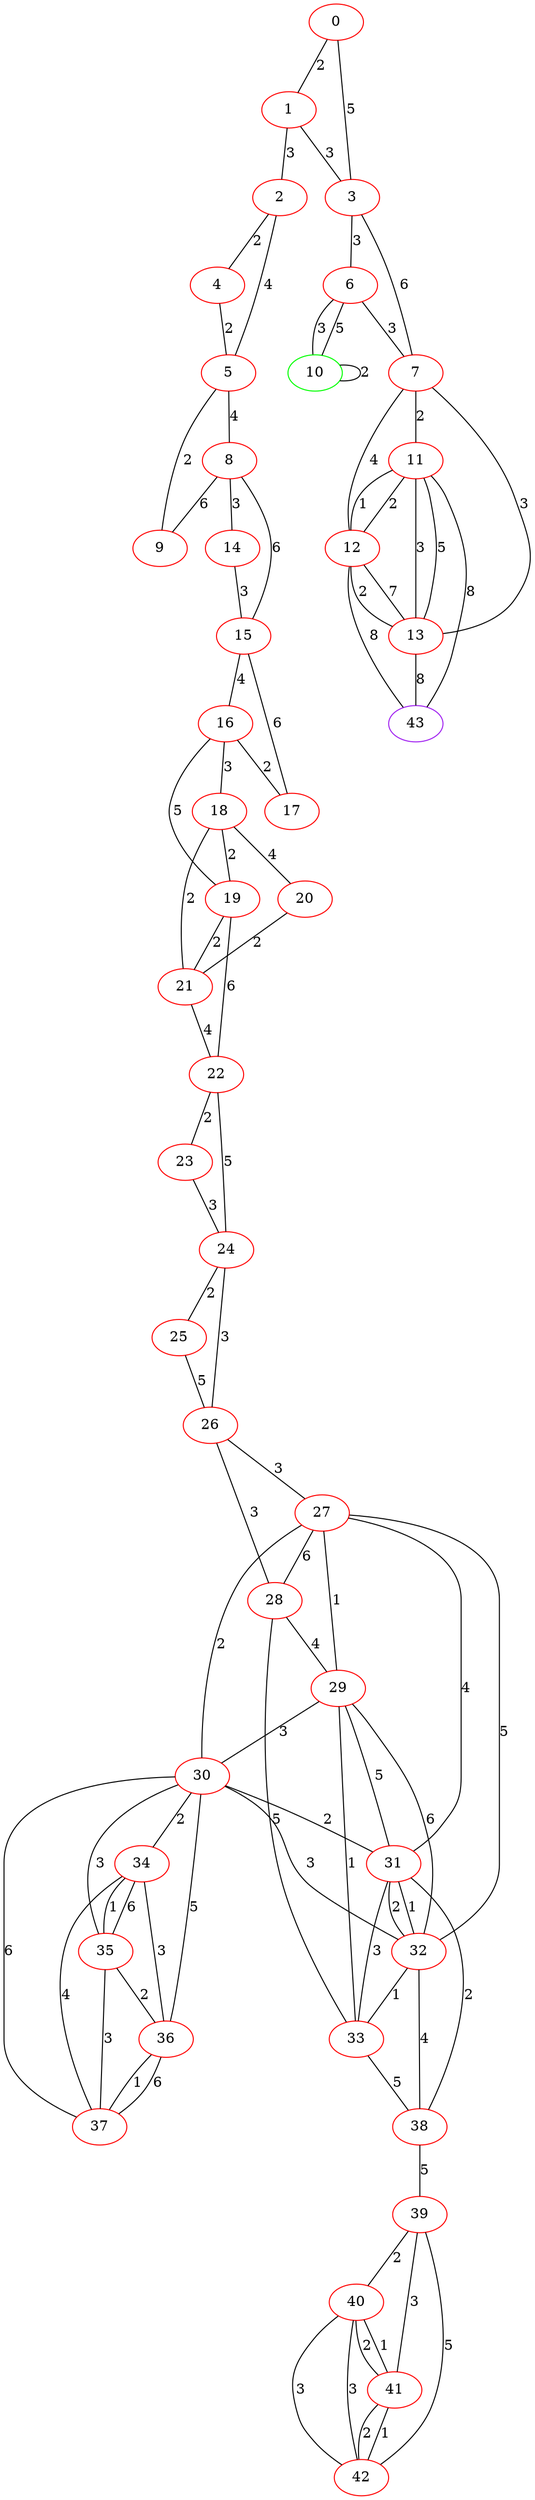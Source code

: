 graph "" {
0 [color=red, weight=1];
1 [color=red, weight=1];
2 [color=red, weight=1];
3 [color=red, weight=1];
4 [color=red, weight=1];
5 [color=red, weight=1];
6 [color=red, weight=1];
7 [color=red, weight=1];
8 [color=red, weight=1];
9 [color=red, weight=1];
10 [color=green, weight=2];
11 [color=red, weight=1];
12 [color=red, weight=1];
13 [color=red, weight=1];
14 [color=red, weight=1];
15 [color=red, weight=1];
16 [color=red, weight=1];
17 [color=red, weight=1];
18 [color=red, weight=1];
19 [color=red, weight=1];
20 [color=red, weight=1];
21 [color=red, weight=1];
22 [color=red, weight=1];
23 [color=red, weight=1];
24 [color=red, weight=1];
25 [color=red, weight=1];
26 [color=red, weight=1];
27 [color=red, weight=1];
28 [color=red, weight=1];
29 [color=red, weight=1];
30 [color=red, weight=1];
31 [color=red, weight=1];
32 [color=red, weight=1];
33 [color=red, weight=1];
34 [color=red, weight=1];
35 [color=red, weight=1];
36 [color=red, weight=1];
37 [color=red, weight=1];
38 [color=red, weight=1];
39 [color=red, weight=1];
40 [color=red, weight=1];
41 [color=red, weight=1];
42 [color=red, weight=1];
43 [color=purple, weight=4];
0 -- 1  [key=0, label=2];
0 -- 3  [key=0, label=5];
1 -- 2  [key=0, label=3];
1 -- 3  [key=0, label=3];
2 -- 4  [key=0, label=2];
2 -- 5  [key=0, label=4];
3 -- 6  [key=0, label=3];
3 -- 7  [key=0, label=6];
4 -- 5  [key=0, label=2];
5 -- 8  [key=0, label=4];
5 -- 9  [key=0, label=2];
6 -- 10  [key=0, label=3];
6 -- 10  [key=1, label=5];
6 -- 7  [key=0, label=3];
7 -- 11  [key=0, label=2];
7 -- 12  [key=0, label=4];
7 -- 13  [key=0, label=3];
8 -- 9  [key=0, label=6];
8 -- 14  [key=0, label=3];
8 -- 15  [key=0, label=6];
10 -- 10  [key=0, label=2];
11 -- 43  [key=0, label=8];
11 -- 12  [key=0, label=1];
11 -- 12  [key=1, label=2];
11 -- 13  [key=0, label=3];
11 -- 13  [key=1, label=5];
12 -- 43  [key=0, label=8];
12 -- 13  [key=0, label=2];
12 -- 13  [key=1, label=7];
13 -- 43  [key=0, label=8];
14 -- 15  [key=0, label=3];
15 -- 16  [key=0, label=4];
15 -- 17  [key=0, label=6];
16 -- 17  [key=0, label=2];
16 -- 18  [key=0, label=3];
16 -- 19  [key=0, label=5];
18 -- 19  [key=0, label=2];
18 -- 20  [key=0, label=4];
18 -- 21  [key=0, label=2];
19 -- 21  [key=0, label=2];
19 -- 22  [key=0, label=6];
20 -- 21  [key=0, label=2];
21 -- 22  [key=0, label=4];
22 -- 24  [key=0, label=5];
22 -- 23  [key=0, label=2];
23 -- 24  [key=0, label=3];
24 -- 25  [key=0, label=2];
24 -- 26  [key=0, label=3];
25 -- 26  [key=0, label=5];
26 -- 27  [key=0, label=3];
26 -- 28  [key=0, label=3];
27 -- 32  [key=0, label=5];
27 -- 28  [key=0, label=6];
27 -- 29  [key=0, label=1];
27 -- 30  [key=0, label=2];
27 -- 31  [key=0, label=4];
28 -- 33  [key=0, label=5];
28 -- 29  [key=0, label=4];
29 -- 32  [key=0, label=6];
29 -- 33  [key=0, label=1];
29 -- 30  [key=0, label=3];
29 -- 31  [key=0, label=5];
30 -- 32  [key=0, label=3];
30 -- 34  [key=0, label=2];
30 -- 35  [key=0, label=3];
30 -- 36  [key=0, label=5];
30 -- 37  [key=0, label=6];
30 -- 31  [key=0, label=2];
31 -- 32  [key=0, label=2];
31 -- 32  [key=1, label=1];
31 -- 33  [key=0, label=3];
31 -- 38  [key=0, label=2];
32 -- 33  [key=0, label=1];
32 -- 38  [key=0, label=4];
33 -- 38  [key=0, label=5];
34 -- 35  [key=0, label=6];
34 -- 35  [key=1, label=1];
34 -- 36  [key=0, label=3];
34 -- 37  [key=0, label=4];
35 -- 36  [key=0, label=2];
35 -- 37  [key=0, label=3];
36 -- 37  [key=0, label=6];
36 -- 37  [key=1, label=1];
38 -- 39  [key=0, label=5];
39 -- 40  [key=0, label=2];
39 -- 41  [key=0, label=3];
39 -- 42  [key=0, label=5];
40 -- 41  [key=0, label=2];
40 -- 41  [key=1, label=1];
40 -- 42  [key=0, label=3];
40 -- 42  [key=1, label=3];
41 -- 42  [key=0, label=1];
41 -- 42  [key=1, label=2];
}
